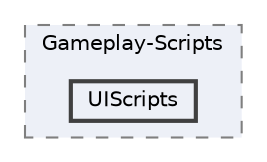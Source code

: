 digraph "C:/Users/rober/Documents/5.GameDev/UnityProject/True-GameDev/Tower Defense/Assets/_1.Scripts/Gameplay-Scripts/UIScripts"
{
 // LATEX_PDF_SIZE
  bgcolor="transparent";
  edge [fontname=Helvetica,fontsize=10,labelfontname=Helvetica,labelfontsize=10];
  node [fontname=Helvetica,fontsize=10,shape=box,height=0.2,width=0.4];
  compound=true
  subgraph clusterdir_a0e9b1beada8d888f8dcf0d69cfc1275 {
    graph [ bgcolor="#edf0f7", pencolor="grey50", label="Gameplay-Scripts", fontname=Helvetica,fontsize=10 style="filled,dashed", URL="dir_a0e9b1beada8d888f8dcf0d69cfc1275.html",tooltip=""]
  dir_d80572bbab972b49eca85b1b35b1faf0 [label="UIScripts", fillcolor="#edf0f7", color="grey25", style="filled,bold", URL="dir_d80572bbab972b49eca85b1b35b1faf0.html",tooltip=""];
  }
}
